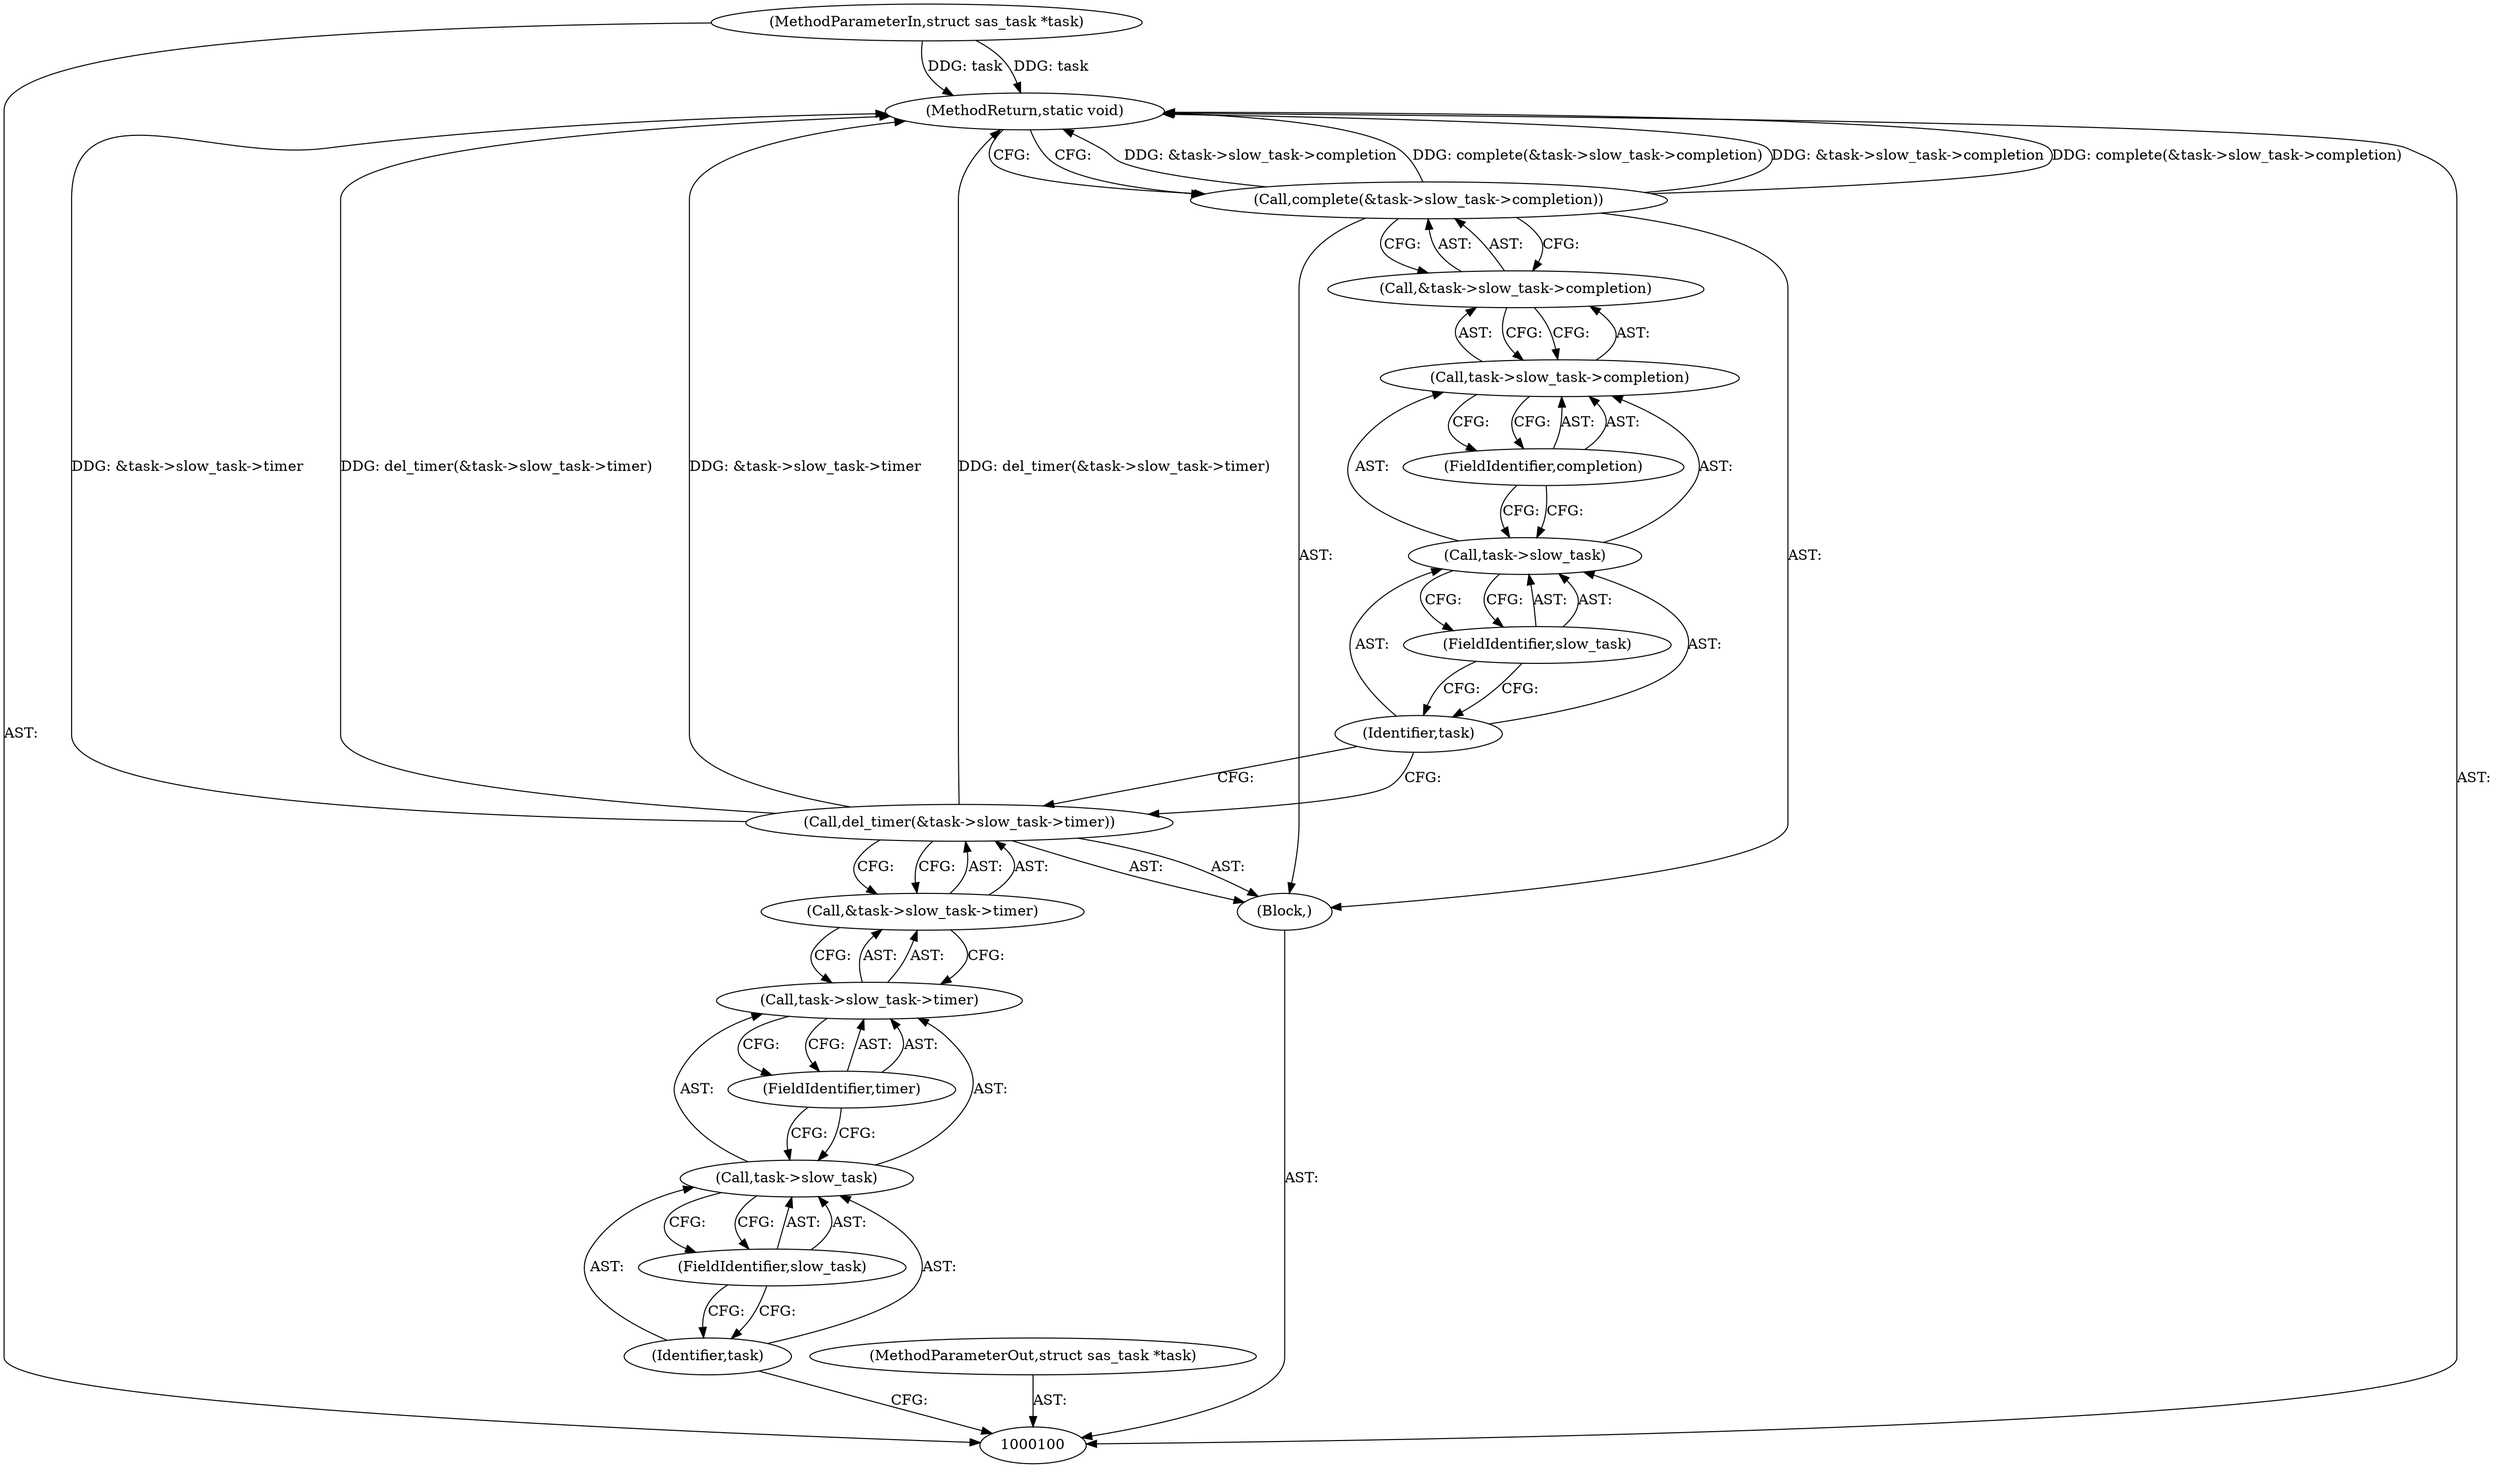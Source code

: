 digraph "0_linux_b90cd6f2b905905fb42671009dc0e27c310a16ae" {
"1000117" [label="(MethodReturn,static void)"];
"1000101" [label="(MethodParameterIn,struct sas_task *task)"];
"1000139" [label="(MethodParameterOut,struct sas_task *task)"];
"1000102" [label="(Block,)"];
"1000103" [label="(Call,del_timer(&task->slow_task->timer))"];
"1000104" [label="(Call,&task->slow_task->timer)"];
"1000105" [label="(Call,task->slow_task->timer)"];
"1000106" [label="(Call,task->slow_task)"];
"1000107" [label="(Identifier,task)"];
"1000108" [label="(FieldIdentifier,slow_task)"];
"1000109" [label="(FieldIdentifier,timer)"];
"1000111" [label="(Call,&task->slow_task->completion)"];
"1000112" [label="(Call,task->slow_task->completion)"];
"1000113" [label="(Call,task->slow_task)"];
"1000114" [label="(Identifier,task)"];
"1000115" [label="(FieldIdentifier,slow_task)"];
"1000110" [label="(Call,complete(&task->slow_task->completion))"];
"1000116" [label="(FieldIdentifier,completion)"];
"1000117" -> "1000100"  [label="AST: "];
"1000117" -> "1000110"  [label="CFG: "];
"1000103" -> "1000117"  [label="DDG: &task->slow_task->timer"];
"1000103" -> "1000117"  [label="DDG: del_timer(&task->slow_task->timer)"];
"1000110" -> "1000117"  [label="DDG: &task->slow_task->completion"];
"1000110" -> "1000117"  [label="DDG: complete(&task->slow_task->completion)"];
"1000101" -> "1000117"  [label="DDG: task"];
"1000101" -> "1000100"  [label="AST: "];
"1000101" -> "1000117"  [label="DDG: task"];
"1000139" -> "1000100"  [label="AST: "];
"1000102" -> "1000100"  [label="AST: "];
"1000103" -> "1000102"  [label="AST: "];
"1000110" -> "1000102"  [label="AST: "];
"1000103" -> "1000102"  [label="AST: "];
"1000103" -> "1000104"  [label="CFG: "];
"1000104" -> "1000103"  [label="AST: "];
"1000114" -> "1000103"  [label="CFG: "];
"1000103" -> "1000117"  [label="DDG: &task->slow_task->timer"];
"1000103" -> "1000117"  [label="DDG: del_timer(&task->slow_task->timer)"];
"1000104" -> "1000103"  [label="AST: "];
"1000104" -> "1000105"  [label="CFG: "];
"1000105" -> "1000104"  [label="AST: "];
"1000103" -> "1000104"  [label="CFG: "];
"1000105" -> "1000104"  [label="AST: "];
"1000105" -> "1000109"  [label="CFG: "];
"1000106" -> "1000105"  [label="AST: "];
"1000109" -> "1000105"  [label="AST: "];
"1000104" -> "1000105"  [label="CFG: "];
"1000106" -> "1000105"  [label="AST: "];
"1000106" -> "1000108"  [label="CFG: "];
"1000107" -> "1000106"  [label="AST: "];
"1000108" -> "1000106"  [label="AST: "];
"1000109" -> "1000106"  [label="CFG: "];
"1000107" -> "1000106"  [label="AST: "];
"1000107" -> "1000100"  [label="CFG: "];
"1000108" -> "1000107"  [label="CFG: "];
"1000108" -> "1000106"  [label="AST: "];
"1000108" -> "1000107"  [label="CFG: "];
"1000106" -> "1000108"  [label="CFG: "];
"1000109" -> "1000105"  [label="AST: "];
"1000109" -> "1000106"  [label="CFG: "];
"1000105" -> "1000109"  [label="CFG: "];
"1000111" -> "1000110"  [label="AST: "];
"1000111" -> "1000112"  [label="CFG: "];
"1000112" -> "1000111"  [label="AST: "];
"1000110" -> "1000111"  [label="CFG: "];
"1000112" -> "1000111"  [label="AST: "];
"1000112" -> "1000116"  [label="CFG: "];
"1000113" -> "1000112"  [label="AST: "];
"1000116" -> "1000112"  [label="AST: "];
"1000111" -> "1000112"  [label="CFG: "];
"1000113" -> "1000112"  [label="AST: "];
"1000113" -> "1000115"  [label="CFG: "];
"1000114" -> "1000113"  [label="AST: "];
"1000115" -> "1000113"  [label="AST: "];
"1000116" -> "1000113"  [label="CFG: "];
"1000114" -> "1000113"  [label="AST: "];
"1000114" -> "1000103"  [label="CFG: "];
"1000115" -> "1000114"  [label="CFG: "];
"1000115" -> "1000113"  [label="AST: "];
"1000115" -> "1000114"  [label="CFG: "];
"1000113" -> "1000115"  [label="CFG: "];
"1000110" -> "1000102"  [label="AST: "];
"1000110" -> "1000111"  [label="CFG: "];
"1000111" -> "1000110"  [label="AST: "];
"1000117" -> "1000110"  [label="CFG: "];
"1000110" -> "1000117"  [label="DDG: &task->slow_task->completion"];
"1000110" -> "1000117"  [label="DDG: complete(&task->slow_task->completion)"];
"1000116" -> "1000112"  [label="AST: "];
"1000116" -> "1000113"  [label="CFG: "];
"1000112" -> "1000116"  [label="CFG: "];
}
